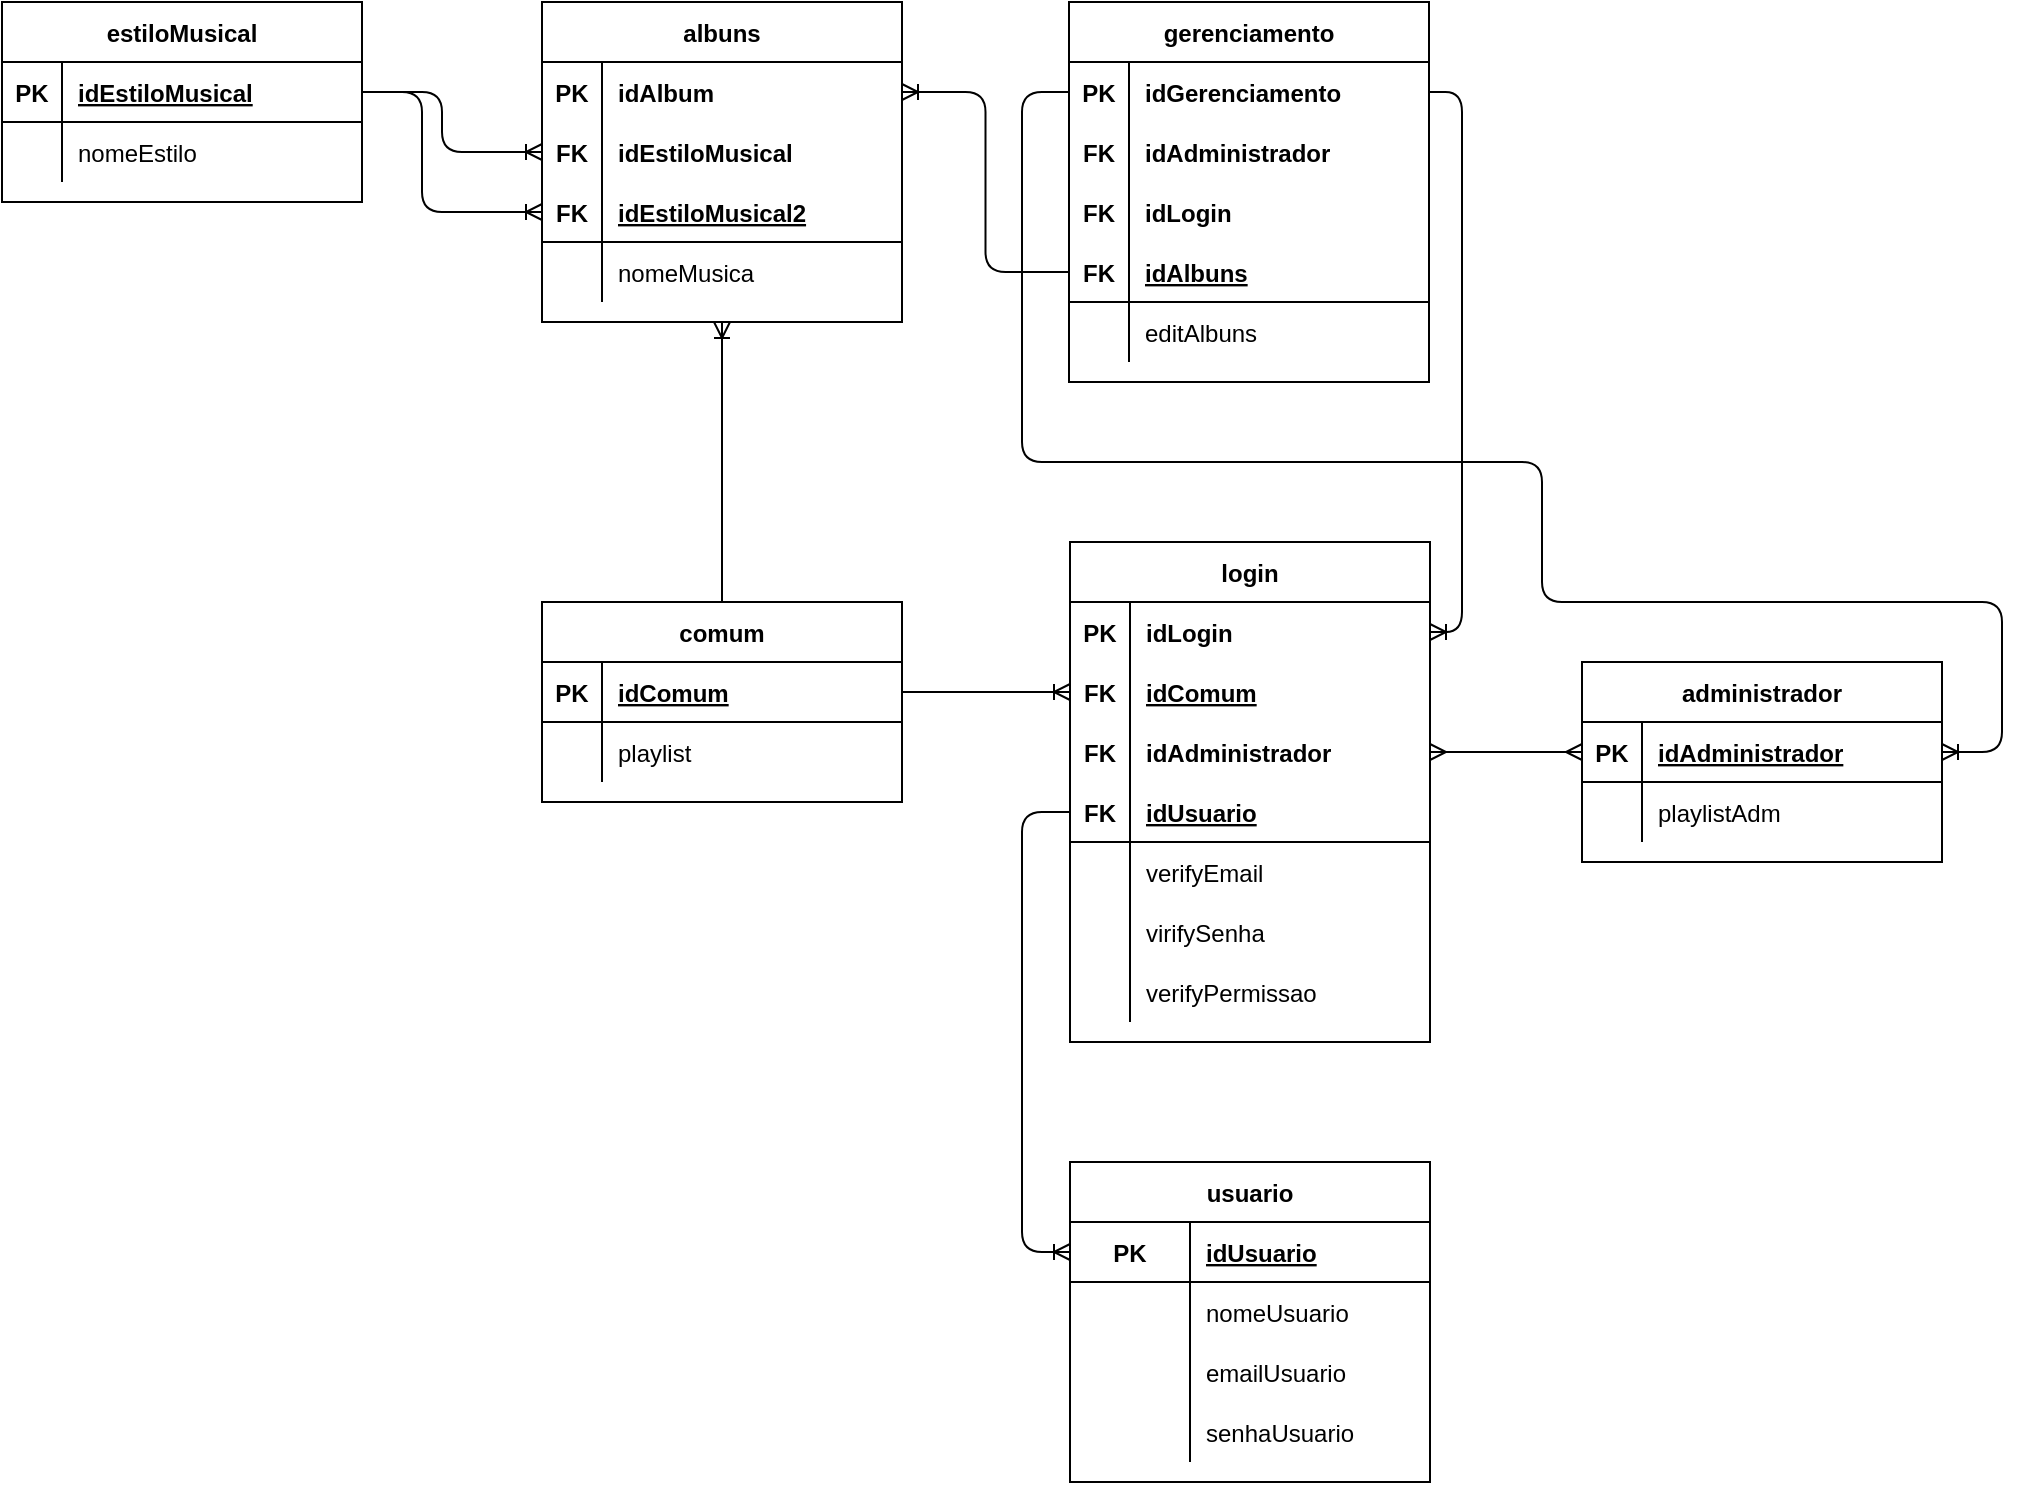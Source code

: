 <mxfile version="14.6.13" type="device"><diagram id="-58jsVWinayH52jXUw6v" name="logico"><mxGraphModel dx="1287" dy="853" grid="1" gridSize="10" guides="1" tooltips="1" connect="1" arrows="1" fold="1" page="1" pageScale="1" pageWidth="827" pageHeight="1169" math="0" shadow="0"><root><mxCell id="0"/><mxCell id="1" parent="0"/><mxCell id="94gzKKyK_7TEiyaY3Vgs-1" value="albuns" style="shape=table;startSize=30;container=1;collapsible=1;childLayout=tableLayout;fixedRows=1;rowLines=0;fontStyle=1;align=center;resizeLast=1;" parent="1" vertex="1"><mxGeometry x="-30" y="80" width="180" height="160" as="geometry"/></mxCell><mxCell id="94gzKKyK_7TEiyaY3Vgs-144" value="" style="shape=partialRectangle;collapsible=0;dropTarget=0;pointerEvents=0;fillColor=none;top=0;left=0;bottom=0;right=0;points=[[0,0.5],[1,0.5]];portConstraint=eastwest;" parent="94gzKKyK_7TEiyaY3Vgs-1" vertex="1"><mxGeometry y="30" width="180" height="30" as="geometry"/></mxCell><mxCell id="94gzKKyK_7TEiyaY3Vgs-145" value="PK" style="shape=partialRectangle;connectable=0;fillColor=none;top=0;left=0;bottom=0;right=0;fontStyle=1;overflow=hidden;" parent="94gzKKyK_7TEiyaY3Vgs-144" vertex="1"><mxGeometry width="30" height="30" as="geometry"/></mxCell><mxCell id="94gzKKyK_7TEiyaY3Vgs-146" value="idAlbum" style="shape=partialRectangle;connectable=0;fillColor=none;top=0;left=0;bottom=0;right=0;align=left;spacingLeft=6;fontStyle=1;overflow=hidden;" parent="94gzKKyK_7TEiyaY3Vgs-144" vertex="1"><mxGeometry x="30" width="150" height="30" as="geometry"/></mxCell><mxCell id="0Zl8v1A-p_BqlihR0T5M-3" value="" style="shape=partialRectangle;collapsible=0;dropTarget=0;pointerEvents=0;fillColor=none;top=0;left=0;bottom=0;right=0;points=[[0,0.5],[1,0.5]];portConstraint=eastwest;" vertex="1" parent="94gzKKyK_7TEiyaY3Vgs-1"><mxGeometry y="60" width="180" height="30" as="geometry"/></mxCell><mxCell id="0Zl8v1A-p_BqlihR0T5M-4" value="FK" style="shape=partialRectangle;connectable=0;fillColor=none;top=0;left=0;bottom=0;right=0;fontStyle=1;overflow=hidden;" vertex="1" parent="0Zl8v1A-p_BqlihR0T5M-3"><mxGeometry width="30" height="30" as="geometry"/></mxCell><mxCell id="0Zl8v1A-p_BqlihR0T5M-5" value="idEstiloMusical" style="shape=partialRectangle;connectable=0;fillColor=none;top=0;left=0;bottom=0;right=0;align=left;spacingLeft=6;fontStyle=1;overflow=hidden;" vertex="1" parent="0Zl8v1A-p_BqlihR0T5M-3"><mxGeometry x="30" width="150" height="30" as="geometry"/></mxCell><mxCell id="94gzKKyK_7TEiyaY3Vgs-2" value="" style="shape=partialRectangle;collapsible=0;dropTarget=0;pointerEvents=0;fillColor=none;top=0;left=0;bottom=1;right=0;points=[[0,0.5],[1,0.5]];portConstraint=eastwest;" parent="94gzKKyK_7TEiyaY3Vgs-1" vertex="1"><mxGeometry y="90" width="180" height="30" as="geometry"/></mxCell><mxCell id="94gzKKyK_7TEiyaY3Vgs-3" value="FK" style="shape=partialRectangle;connectable=0;fillColor=none;top=0;left=0;bottom=0;right=0;fontStyle=1;overflow=hidden;" parent="94gzKKyK_7TEiyaY3Vgs-2" vertex="1"><mxGeometry width="30" height="30" as="geometry"/></mxCell><mxCell id="94gzKKyK_7TEiyaY3Vgs-4" value="idEstiloMusical2" style="shape=partialRectangle;connectable=0;fillColor=none;top=0;left=0;bottom=0;right=0;align=left;spacingLeft=6;fontStyle=5;overflow=hidden;" parent="94gzKKyK_7TEiyaY3Vgs-2" vertex="1"><mxGeometry x="30" width="150" height="30" as="geometry"/></mxCell><mxCell id="94gzKKyK_7TEiyaY3Vgs-5" value="" style="shape=partialRectangle;collapsible=0;dropTarget=0;pointerEvents=0;fillColor=none;top=0;left=0;bottom=0;right=0;points=[[0,0.5],[1,0.5]];portConstraint=eastwest;" parent="94gzKKyK_7TEiyaY3Vgs-1" vertex="1"><mxGeometry y="120" width="180" height="30" as="geometry"/></mxCell><mxCell id="94gzKKyK_7TEiyaY3Vgs-6" value="" style="shape=partialRectangle;connectable=0;fillColor=none;top=0;left=0;bottom=0;right=0;editable=1;overflow=hidden;" parent="94gzKKyK_7TEiyaY3Vgs-5" vertex="1"><mxGeometry width="30" height="30" as="geometry"/></mxCell><mxCell id="94gzKKyK_7TEiyaY3Vgs-7" value="nomeMusica" style="shape=partialRectangle;connectable=0;fillColor=none;top=0;left=0;bottom=0;right=0;align=left;spacingLeft=6;overflow=hidden;" parent="94gzKKyK_7TEiyaY3Vgs-5" vertex="1"><mxGeometry x="30" width="150" height="30" as="geometry"/></mxCell><mxCell id="94gzKKyK_7TEiyaY3Vgs-14" value="estiloMusical" style="shape=table;startSize=30;container=1;collapsible=1;childLayout=tableLayout;fixedRows=1;rowLines=0;fontStyle=1;align=center;resizeLast=1;" parent="1" vertex="1"><mxGeometry x="-300" y="80" width="180" height="100" as="geometry"/></mxCell><mxCell id="94gzKKyK_7TEiyaY3Vgs-15" value="" style="shape=partialRectangle;collapsible=0;dropTarget=0;pointerEvents=0;fillColor=none;top=0;left=0;bottom=1;right=0;points=[[0,0.5],[1,0.5]];portConstraint=eastwest;" parent="94gzKKyK_7TEiyaY3Vgs-14" vertex="1"><mxGeometry y="30" width="180" height="30" as="geometry"/></mxCell><mxCell id="94gzKKyK_7TEiyaY3Vgs-16" value="PK" style="shape=partialRectangle;connectable=0;fillColor=none;top=0;left=0;bottom=0;right=0;fontStyle=1;overflow=hidden;" parent="94gzKKyK_7TEiyaY3Vgs-15" vertex="1"><mxGeometry width="30" height="30" as="geometry"/></mxCell><mxCell id="94gzKKyK_7TEiyaY3Vgs-17" value="idEstiloMusical" style="shape=partialRectangle;connectable=0;fillColor=none;top=0;left=0;bottom=0;right=0;align=left;spacingLeft=6;fontStyle=5;overflow=hidden;" parent="94gzKKyK_7TEiyaY3Vgs-15" vertex="1"><mxGeometry x="30" width="150" height="30" as="geometry"/></mxCell><mxCell id="94gzKKyK_7TEiyaY3Vgs-18" value="" style="shape=partialRectangle;collapsible=0;dropTarget=0;pointerEvents=0;fillColor=none;top=0;left=0;bottom=0;right=0;points=[[0,0.5],[1,0.5]];portConstraint=eastwest;" parent="94gzKKyK_7TEiyaY3Vgs-14" vertex="1"><mxGeometry y="60" width="180" height="30" as="geometry"/></mxCell><mxCell id="94gzKKyK_7TEiyaY3Vgs-19" value="" style="shape=partialRectangle;connectable=0;fillColor=none;top=0;left=0;bottom=0;right=0;editable=1;overflow=hidden;" parent="94gzKKyK_7TEiyaY3Vgs-18" vertex="1"><mxGeometry width="30" height="30" as="geometry"/></mxCell><mxCell id="94gzKKyK_7TEiyaY3Vgs-20" value="nomeEstilo" style="shape=partialRectangle;connectable=0;fillColor=none;top=0;left=0;bottom=0;right=0;align=left;spacingLeft=6;overflow=hidden;" parent="94gzKKyK_7TEiyaY3Vgs-18" vertex="1"><mxGeometry x="30" width="150" height="30" as="geometry"/></mxCell><mxCell id="94gzKKyK_7TEiyaY3Vgs-27" value="login" style="shape=table;startSize=30;container=1;collapsible=1;childLayout=tableLayout;fixedRows=1;rowLines=0;fontStyle=1;align=center;resizeLast=1;" parent="1" vertex="1"><mxGeometry x="234" y="350" width="180" height="250" as="geometry"/></mxCell><mxCell id="94gzKKyK_7TEiyaY3Vgs-102" value="" style="shape=partialRectangle;collapsible=0;dropTarget=0;pointerEvents=0;fillColor=none;top=0;left=0;bottom=0;right=0;points=[[0,0.5],[1,0.5]];portConstraint=eastwest;" parent="94gzKKyK_7TEiyaY3Vgs-27" vertex="1"><mxGeometry y="30" width="180" height="30" as="geometry"/></mxCell><mxCell id="94gzKKyK_7TEiyaY3Vgs-103" value="PK" style="shape=partialRectangle;connectable=0;fillColor=none;top=0;left=0;bottom=0;right=0;fontStyle=1;overflow=hidden;" parent="94gzKKyK_7TEiyaY3Vgs-102" vertex="1"><mxGeometry width="30" height="30" as="geometry"/></mxCell><mxCell id="94gzKKyK_7TEiyaY3Vgs-104" value="idLogin" style="shape=partialRectangle;connectable=0;fillColor=none;top=0;left=0;bottom=0;right=0;align=left;spacingLeft=6;fontStyle=1;overflow=hidden;" parent="94gzKKyK_7TEiyaY3Vgs-102" vertex="1"><mxGeometry x="30" width="150" height="30" as="geometry"/></mxCell><mxCell id="94gzKKyK_7TEiyaY3Vgs-41" value="" style="shape=partialRectangle;collapsible=0;dropTarget=0;pointerEvents=0;fillColor=none;top=0;left=0;bottom=0;right=0;points=[[0,0.5],[1,0.5]];portConstraint=eastwest;" parent="94gzKKyK_7TEiyaY3Vgs-27" vertex="1"><mxGeometry y="60" width="180" height="30" as="geometry"/></mxCell><mxCell id="94gzKKyK_7TEiyaY3Vgs-42" value="FK" style="shape=partialRectangle;connectable=0;fillColor=none;top=0;left=0;bottom=0;right=0;fontStyle=1;overflow=hidden;" parent="94gzKKyK_7TEiyaY3Vgs-41" vertex="1"><mxGeometry width="30" height="30" as="geometry"/></mxCell><mxCell id="94gzKKyK_7TEiyaY3Vgs-43" value="idComum" style="shape=partialRectangle;connectable=0;fillColor=none;top=0;left=0;bottom=0;right=0;align=left;spacingLeft=6;fontStyle=5;overflow=hidden;" parent="94gzKKyK_7TEiyaY3Vgs-41" vertex="1"><mxGeometry x="30" width="150" height="30" as="geometry"/></mxCell><mxCell id="94gzKKyK_7TEiyaY3Vgs-79" value="" style="shape=partialRectangle;collapsible=0;dropTarget=0;pointerEvents=0;fillColor=none;top=0;left=0;bottom=0;right=0;points=[[0,0.5],[1,0.5]];portConstraint=eastwest;" parent="94gzKKyK_7TEiyaY3Vgs-27" vertex="1"><mxGeometry y="90" width="180" height="30" as="geometry"/></mxCell><mxCell id="94gzKKyK_7TEiyaY3Vgs-80" value="FK" style="shape=partialRectangle;connectable=0;fillColor=none;top=0;left=0;bottom=0;right=0;fontStyle=1;overflow=hidden;" parent="94gzKKyK_7TEiyaY3Vgs-79" vertex="1"><mxGeometry width="30" height="30" as="geometry"/></mxCell><mxCell id="94gzKKyK_7TEiyaY3Vgs-81" value="idAdministrador" style="shape=partialRectangle;connectable=0;fillColor=none;top=0;left=0;bottom=0;right=0;align=left;spacingLeft=6;fontStyle=1;overflow=hidden;" parent="94gzKKyK_7TEiyaY3Vgs-79" vertex="1"><mxGeometry x="30" width="150" height="30" as="geometry"/></mxCell><mxCell id="94gzKKyK_7TEiyaY3Vgs-28" value="" style="shape=partialRectangle;collapsible=0;dropTarget=0;pointerEvents=0;fillColor=none;top=0;left=0;bottom=1;right=0;points=[[0,0.5],[1,0.5]];portConstraint=eastwest;" parent="94gzKKyK_7TEiyaY3Vgs-27" vertex="1"><mxGeometry y="120" width="180" height="30" as="geometry"/></mxCell><mxCell id="94gzKKyK_7TEiyaY3Vgs-29" value="FK" style="shape=partialRectangle;connectable=0;fillColor=none;top=0;left=0;bottom=0;right=0;fontStyle=1;overflow=hidden;" parent="94gzKKyK_7TEiyaY3Vgs-28" vertex="1"><mxGeometry width="30" height="30" as="geometry"/></mxCell><mxCell id="94gzKKyK_7TEiyaY3Vgs-30" value="idUsuario" style="shape=partialRectangle;connectable=0;fillColor=none;top=0;left=0;bottom=0;right=0;align=left;spacingLeft=6;fontStyle=5;overflow=hidden;" parent="94gzKKyK_7TEiyaY3Vgs-28" vertex="1"><mxGeometry x="30" width="150" height="30" as="geometry"/></mxCell><mxCell id="94gzKKyK_7TEiyaY3Vgs-31" value="" style="shape=partialRectangle;collapsible=0;dropTarget=0;pointerEvents=0;fillColor=none;top=0;left=0;bottom=0;right=0;points=[[0,0.5],[1,0.5]];portConstraint=eastwest;" parent="94gzKKyK_7TEiyaY3Vgs-27" vertex="1"><mxGeometry y="150" width="180" height="30" as="geometry"/></mxCell><mxCell id="94gzKKyK_7TEiyaY3Vgs-32" value="" style="shape=partialRectangle;connectable=0;fillColor=none;top=0;left=0;bottom=0;right=0;editable=1;overflow=hidden;" parent="94gzKKyK_7TEiyaY3Vgs-31" vertex="1"><mxGeometry width="30" height="30" as="geometry"/></mxCell><mxCell id="94gzKKyK_7TEiyaY3Vgs-33" value="verifyEmail" style="shape=partialRectangle;connectable=0;fillColor=none;top=0;left=0;bottom=0;right=0;align=left;spacingLeft=6;overflow=hidden;" parent="94gzKKyK_7TEiyaY3Vgs-31" vertex="1"><mxGeometry x="30" width="150" height="30" as="geometry"/></mxCell><mxCell id="94gzKKyK_7TEiyaY3Vgs-34" value="" style="shape=partialRectangle;collapsible=0;dropTarget=0;pointerEvents=0;fillColor=none;top=0;left=0;bottom=0;right=0;points=[[0,0.5],[1,0.5]];portConstraint=eastwest;" parent="94gzKKyK_7TEiyaY3Vgs-27" vertex="1"><mxGeometry y="180" width="180" height="30" as="geometry"/></mxCell><mxCell id="94gzKKyK_7TEiyaY3Vgs-35" value="" style="shape=partialRectangle;connectable=0;fillColor=none;top=0;left=0;bottom=0;right=0;editable=1;overflow=hidden;" parent="94gzKKyK_7TEiyaY3Vgs-34" vertex="1"><mxGeometry width="30" height="30" as="geometry"/></mxCell><mxCell id="94gzKKyK_7TEiyaY3Vgs-36" value="virifySenha" style="shape=partialRectangle;connectable=0;fillColor=none;top=0;left=0;bottom=0;right=0;align=left;spacingLeft=6;overflow=hidden;" parent="94gzKKyK_7TEiyaY3Vgs-34" vertex="1"><mxGeometry x="30" width="150" height="30" as="geometry"/></mxCell><mxCell id="94gzKKyK_7TEiyaY3Vgs-37" value="" style="shape=partialRectangle;collapsible=0;dropTarget=0;pointerEvents=0;fillColor=none;top=0;left=0;bottom=0;right=0;points=[[0,0.5],[1,0.5]];portConstraint=eastwest;" parent="94gzKKyK_7TEiyaY3Vgs-27" vertex="1"><mxGeometry y="210" width="180" height="30" as="geometry"/></mxCell><mxCell id="94gzKKyK_7TEiyaY3Vgs-38" value="" style="shape=partialRectangle;connectable=0;fillColor=none;top=0;left=0;bottom=0;right=0;editable=1;overflow=hidden;" parent="94gzKKyK_7TEiyaY3Vgs-37" vertex="1"><mxGeometry width="30" height="30" as="geometry"/></mxCell><mxCell id="94gzKKyK_7TEiyaY3Vgs-39" value="verifyPermissao" style="shape=partialRectangle;connectable=0;fillColor=none;top=0;left=0;bottom=0;right=0;align=left;spacingLeft=6;overflow=hidden;" parent="94gzKKyK_7TEiyaY3Vgs-37" vertex="1"><mxGeometry x="30" width="150" height="30" as="geometry"/></mxCell><mxCell id="94gzKKyK_7TEiyaY3Vgs-40" value="usuario" style="shape=table;startSize=30;container=1;collapsible=1;childLayout=tableLayout;fixedRows=1;rowLines=0;fontStyle=1;align=center;resizeLast=1;" parent="1" vertex="1"><mxGeometry x="234" y="660" width="180" height="160" as="geometry"/></mxCell><mxCell id="94gzKKyK_7TEiyaY3Vgs-44" value="" style="shape=partialRectangle;collapsible=0;dropTarget=0;pointerEvents=0;fillColor=none;top=0;left=0;bottom=1;right=0;points=[[0,0.5],[1,0.5]];portConstraint=eastwest;" parent="94gzKKyK_7TEiyaY3Vgs-40" vertex="1"><mxGeometry y="30" width="180" height="30" as="geometry"/></mxCell><mxCell id="94gzKKyK_7TEiyaY3Vgs-45" value="PK" style="shape=partialRectangle;connectable=0;fillColor=none;top=0;left=0;bottom=0;right=0;fontStyle=1;overflow=hidden;" parent="94gzKKyK_7TEiyaY3Vgs-44" vertex="1"><mxGeometry width="60" height="30" as="geometry"/></mxCell><mxCell id="94gzKKyK_7TEiyaY3Vgs-46" value="idUsuario" style="shape=partialRectangle;connectable=0;fillColor=none;top=0;left=0;bottom=0;right=0;align=left;spacingLeft=6;fontStyle=5;overflow=hidden;" parent="94gzKKyK_7TEiyaY3Vgs-44" vertex="1"><mxGeometry x="60" width="120" height="30" as="geometry"/></mxCell><mxCell id="94gzKKyK_7TEiyaY3Vgs-47" value="" style="shape=partialRectangle;collapsible=0;dropTarget=0;pointerEvents=0;fillColor=none;top=0;left=0;bottom=0;right=0;points=[[0,0.5],[1,0.5]];portConstraint=eastwest;" parent="94gzKKyK_7TEiyaY3Vgs-40" vertex="1"><mxGeometry y="60" width="180" height="30" as="geometry"/></mxCell><mxCell id="94gzKKyK_7TEiyaY3Vgs-48" value="" style="shape=partialRectangle;connectable=0;fillColor=none;top=0;left=0;bottom=0;right=0;editable=1;overflow=hidden;" parent="94gzKKyK_7TEiyaY3Vgs-47" vertex="1"><mxGeometry width="60" height="30" as="geometry"/></mxCell><mxCell id="94gzKKyK_7TEiyaY3Vgs-49" value="nomeUsuario" style="shape=partialRectangle;connectable=0;fillColor=none;top=0;left=0;bottom=0;right=0;align=left;spacingLeft=6;overflow=hidden;" parent="94gzKKyK_7TEiyaY3Vgs-47" vertex="1"><mxGeometry x="60" width="120" height="30" as="geometry"/></mxCell><mxCell id="94gzKKyK_7TEiyaY3Vgs-50" value="" style="shape=partialRectangle;collapsible=0;dropTarget=0;pointerEvents=0;fillColor=none;top=0;left=0;bottom=0;right=0;points=[[0,0.5],[1,0.5]];portConstraint=eastwest;" parent="94gzKKyK_7TEiyaY3Vgs-40" vertex="1"><mxGeometry y="90" width="180" height="30" as="geometry"/></mxCell><mxCell id="94gzKKyK_7TEiyaY3Vgs-51" value="" style="shape=partialRectangle;connectable=0;fillColor=none;top=0;left=0;bottom=0;right=0;editable=1;overflow=hidden;" parent="94gzKKyK_7TEiyaY3Vgs-50" vertex="1"><mxGeometry width="60" height="30" as="geometry"/></mxCell><mxCell id="94gzKKyK_7TEiyaY3Vgs-52" value="emailUsuario" style="shape=partialRectangle;connectable=0;fillColor=none;top=0;left=0;bottom=0;right=0;align=left;spacingLeft=6;overflow=hidden;" parent="94gzKKyK_7TEiyaY3Vgs-50" vertex="1"><mxGeometry x="60" width="120" height="30" as="geometry"/></mxCell><mxCell id="94gzKKyK_7TEiyaY3Vgs-86" value="" style="shape=partialRectangle;collapsible=0;dropTarget=0;pointerEvents=0;fillColor=none;top=0;left=0;bottom=0;right=0;points=[[0,0.5],[1,0.5]];portConstraint=eastwest;" parent="94gzKKyK_7TEiyaY3Vgs-40" vertex="1"><mxGeometry y="120" width="180" height="30" as="geometry"/></mxCell><mxCell id="94gzKKyK_7TEiyaY3Vgs-87" value="" style="shape=partialRectangle;connectable=0;fillColor=none;top=0;left=0;bottom=0;right=0;editable=1;overflow=hidden;" parent="94gzKKyK_7TEiyaY3Vgs-86" vertex="1"><mxGeometry width="60" height="30" as="geometry"/></mxCell><mxCell id="94gzKKyK_7TEiyaY3Vgs-88" value="senhaUsuario" style="shape=partialRectangle;connectable=0;fillColor=none;top=0;left=0;bottom=0;right=0;align=left;spacingLeft=6;overflow=hidden;" parent="94gzKKyK_7TEiyaY3Vgs-86" vertex="1"><mxGeometry x="60" width="120" height="30" as="geometry"/></mxCell><mxCell id="94gzKKyK_7TEiyaY3Vgs-53" value="administrador" style="shape=table;startSize=30;container=1;collapsible=1;childLayout=tableLayout;fixedRows=1;rowLines=0;fontStyle=1;align=center;resizeLast=1;" parent="1" vertex="1"><mxGeometry x="490" y="410" width="180" height="100" as="geometry"/></mxCell><mxCell id="94gzKKyK_7TEiyaY3Vgs-54" value="" style="shape=partialRectangle;collapsible=0;dropTarget=0;pointerEvents=0;fillColor=none;top=0;left=0;bottom=1;right=0;points=[[0,0.5],[1,0.5]];portConstraint=eastwest;" parent="94gzKKyK_7TEiyaY3Vgs-53" vertex="1"><mxGeometry y="30" width="180" height="30" as="geometry"/></mxCell><mxCell id="94gzKKyK_7TEiyaY3Vgs-55" value="PK" style="shape=partialRectangle;connectable=0;fillColor=none;top=0;left=0;bottom=0;right=0;fontStyle=1;overflow=hidden;" parent="94gzKKyK_7TEiyaY3Vgs-54" vertex="1"><mxGeometry width="30" height="30" as="geometry"/></mxCell><mxCell id="94gzKKyK_7TEiyaY3Vgs-56" value="idAdministrador" style="shape=partialRectangle;connectable=0;fillColor=none;top=0;left=0;bottom=0;right=0;align=left;spacingLeft=6;fontStyle=5;overflow=hidden;" parent="94gzKKyK_7TEiyaY3Vgs-54" vertex="1"><mxGeometry x="30" width="150" height="30" as="geometry"/></mxCell><mxCell id="94gzKKyK_7TEiyaY3Vgs-63" value="" style="shape=partialRectangle;collapsible=0;dropTarget=0;pointerEvents=0;fillColor=none;top=0;left=0;bottom=0;right=0;points=[[0,0.5],[1,0.5]];portConstraint=eastwest;" parent="94gzKKyK_7TEiyaY3Vgs-53" vertex="1"><mxGeometry y="60" width="180" height="30" as="geometry"/></mxCell><mxCell id="94gzKKyK_7TEiyaY3Vgs-64" value="" style="shape=partialRectangle;connectable=0;fillColor=none;top=0;left=0;bottom=0;right=0;editable=1;overflow=hidden;" parent="94gzKKyK_7TEiyaY3Vgs-63" vertex="1"><mxGeometry width="30" height="30" as="geometry"/></mxCell><mxCell id="94gzKKyK_7TEiyaY3Vgs-65" value="playlistAdm" style="shape=partialRectangle;connectable=0;fillColor=none;top=0;left=0;bottom=0;right=0;align=left;spacingLeft=6;overflow=hidden;" parent="94gzKKyK_7TEiyaY3Vgs-63" vertex="1"><mxGeometry x="30" width="150" height="30" as="geometry"/></mxCell><mxCell id="94gzKKyK_7TEiyaY3Vgs-66" value="comum" style="shape=table;startSize=30;container=1;collapsible=1;childLayout=tableLayout;fixedRows=1;rowLines=0;fontStyle=1;align=center;resizeLast=1;" parent="1" vertex="1"><mxGeometry x="-30" y="380" width="180" height="100" as="geometry"/></mxCell><mxCell id="94gzKKyK_7TEiyaY3Vgs-67" value="" style="shape=partialRectangle;collapsible=0;dropTarget=0;pointerEvents=0;fillColor=none;top=0;left=0;bottom=1;right=0;points=[[0,0.5],[1,0.5]];portConstraint=eastwest;" parent="94gzKKyK_7TEiyaY3Vgs-66" vertex="1"><mxGeometry y="30" width="180" height="30" as="geometry"/></mxCell><mxCell id="94gzKKyK_7TEiyaY3Vgs-68" value="PK" style="shape=partialRectangle;connectable=0;fillColor=none;top=0;left=0;bottom=0;right=0;fontStyle=1;overflow=hidden;" parent="94gzKKyK_7TEiyaY3Vgs-67" vertex="1"><mxGeometry width="30" height="30" as="geometry"/></mxCell><mxCell id="94gzKKyK_7TEiyaY3Vgs-69" value="idComum" style="shape=partialRectangle;connectable=0;fillColor=none;top=0;left=0;bottom=0;right=0;align=left;spacingLeft=6;fontStyle=5;overflow=hidden;" parent="94gzKKyK_7TEiyaY3Vgs-67" vertex="1"><mxGeometry x="30" width="150" height="30" as="geometry"/></mxCell><mxCell id="94gzKKyK_7TEiyaY3Vgs-76" value="" style="shape=partialRectangle;collapsible=0;dropTarget=0;pointerEvents=0;fillColor=none;top=0;left=0;bottom=0;right=0;points=[[0,0.5],[1,0.5]];portConstraint=eastwest;" parent="94gzKKyK_7TEiyaY3Vgs-66" vertex="1"><mxGeometry y="60" width="180" height="30" as="geometry"/></mxCell><mxCell id="94gzKKyK_7TEiyaY3Vgs-77" value="" style="shape=partialRectangle;connectable=0;fillColor=none;top=0;left=0;bottom=0;right=0;editable=1;overflow=hidden;" parent="94gzKKyK_7TEiyaY3Vgs-76" vertex="1"><mxGeometry width="30" height="30" as="geometry"/></mxCell><mxCell id="94gzKKyK_7TEiyaY3Vgs-78" value="playlist" style="shape=partialRectangle;connectable=0;fillColor=none;top=0;left=0;bottom=0;right=0;align=left;spacingLeft=6;overflow=hidden;" parent="94gzKKyK_7TEiyaY3Vgs-76" vertex="1"><mxGeometry x="30" width="150" height="30" as="geometry"/></mxCell><mxCell id="94gzKKyK_7TEiyaY3Vgs-105" value="gerenciamento" style="shape=table;startSize=30;container=1;collapsible=1;childLayout=tableLayout;fixedRows=1;rowLines=0;fontStyle=1;align=center;resizeLast=1;" parent="1" vertex="1"><mxGeometry x="233.5" y="80" width="180" height="190" as="geometry"/></mxCell><mxCell id="94gzKKyK_7TEiyaY3Vgs-123" value="" style="shape=partialRectangle;collapsible=0;dropTarget=0;pointerEvents=0;fillColor=none;top=0;left=0;bottom=0;right=0;points=[[0,0.5],[1,0.5]];portConstraint=eastwest;" parent="94gzKKyK_7TEiyaY3Vgs-105" vertex="1"><mxGeometry y="30" width="180" height="30" as="geometry"/></mxCell><mxCell id="94gzKKyK_7TEiyaY3Vgs-124" value="PK" style="shape=partialRectangle;connectable=0;fillColor=none;top=0;left=0;bottom=0;right=0;fontStyle=1;overflow=hidden;" parent="94gzKKyK_7TEiyaY3Vgs-123" vertex="1"><mxGeometry width="30" height="30" as="geometry"/></mxCell><mxCell id="94gzKKyK_7TEiyaY3Vgs-125" value="idGerenciamento" style="shape=partialRectangle;connectable=0;fillColor=none;top=0;left=0;bottom=0;right=0;align=left;spacingLeft=6;fontStyle=1;overflow=hidden;" parent="94gzKKyK_7TEiyaY3Vgs-123" vertex="1"><mxGeometry x="30" width="150" height="30" as="geometry"/></mxCell><mxCell id="94gzKKyK_7TEiyaY3Vgs-152" value="" style="shape=partialRectangle;collapsible=0;dropTarget=0;pointerEvents=0;fillColor=none;top=0;left=0;bottom=0;right=0;points=[[0,0.5],[1,0.5]];portConstraint=eastwest;" parent="94gzKKyK_7TEiyaY3Vgs-105" vertex="1"><mxGeometry y="60" width="180" height="30" as="geometry"/></mxCell><mxCell id="94gzKKyK_7TEiyaY3Vgs-153" value="FK" style="shape=partialRectangle;connectable=0;fillColor=none;top=0;left=0;bottom=0;right=0;fontStyle=1;overflow=hidden;" parent="94gzKKyK_7TEiyaY3Vgs-152" vertex="1"><mxGeometry width="30" height="30" as="geometry"/></mxCell><mxCell id="94gzKKyK_7TEiyaY3Vgs-154" value="idAdministrador" style="shape=partialRectangle;connectable=0;fillColor=none;top=0;left=0;bottom=0;right=0;align=left;spacingLeft=6;fontStyle=1;overflow=hidden;" parent="94gzKKyK_7TEiyaY3Vgs-152" vertex="1"><mxGeometry x="30" width="150" height="30" as="geometry"/></mxCell><mxCell id="94gzKKyK_7TEiyaY3Vgs-135" value="" style="shape=partialRectangle;collapsible=0;dropTarget=0;pointerEvents=0;fillColor=none;top=0;left=0;bottom=0;right=0;points=[[0,0.5],[1,0.5]];portConstraint=eastwest;" parent="94gzKKyK_7TEiyaY3Vgs-105" vertex="1"><mxGeometry y="90" width="180" height="30" as="geometry"/></mxCell><mxCell id="94gzKKyK_7TEiyaY3Vgs-136" value="FK" style="shape=partialRectangle;connectable=0;fillColor=none;top=0;left=0;bottom=0;right=0;fontStyle=1;overflow=hidden;" parent="94gzKKyK_7TEiyaY3Vgs-135" vertex="1"><mxGeometry width="30" height="30" as="geometry"/></mxCell><mxCell id="94gzKKyK_7TEiyaY3Vgs-137" value="idLogin" style="shape=partialRectangle;connectable=0;fillColor=none;top=0;left=0;bottom=0;right=0;align=left;spacingLeft=6;fontStyle=1;overflow=hidden;" parent="94gzKKyK_7TEiyaY3Vgs-135" vertex="1"><mxGeometry x="30" width="150" height="30" as="geometry"/></mxCell><mxCell id="94gzKKyK_7TEiyaY3Vgs-106" value="" style="shape=partialRectangle;collapsible=0;dropTarget=0;pointerEvents=0;fillColor=none;top=0;left=0;bottom=1;right=0;points=[[0,0.5],[1,0.5]];portConstraint=eastwest;" parent="94gzKKyK_7TEiyaY3Vgs-105" vertex="1"><mxGeometry y="120" width="180" height="30" as="geometry"/></mxCell><mxCell id="94gzKKyK_7TEiyaY3Vgs-107" value="FK" style="shape=partialRectangle;connectable=0;fillColor=none;top=0;left=0;bottom=0;right=0;fontStyle=1;overflow=hidden;" parent="94gzKKyK_7TEiyaY3Vgs-106" vertex="1"><mxGeometry width="30" height="30" as="geometry"/></mxCell><mxCell id="94gzKKyK_7TEiyaY3Vgs-108" value="idAlbuns" style="shape=partialRectangle;connectable=0;fillColor=none;top=0;left=0;bottom=0;right=0;align=left;spacingLeft=6;fontStyle=5;overflow=hidden;" parent="94gzKKyK_7TEiyaY3Vgs-106" vertex="1"><mxGeometry x="30" width="150" height="30" as="geometry"/></mxCell><mxCell id="94gzKKyK_7TEiyaY3Vgs-109" value="" style="shape=partialRectangle;collapsible=0;dropTarget=0;pointerEvents=0;fillColor=none;top=0;left=0;bottom=0;right=0;points=[[0,0.5],[1,0.5]];portConstraint=eastwest;" parent="94gzKKyK_7TEiyaY3Vgs-105" vertex="1"><mxGeometry y="150" width="180" height="30" as="geometry"/></mxCell><mxCell id="94gzKKyK_7TEiyaY3Vgs-110" value="" style="shape=partialRectangle;connectable=0;fillColor=none;top=0;left=0;bottom=0;right=0;editable=1;overflow=hidden;" parent="94gzKKyK_7TEiyaY3Vgs-109" vertex="1"><mxGeometry width="30" height="30" as="geometry"/></mxCell><mxCell id="94gzKKyK_7TEiyaY3Vgs-111" value="editAlbuns" style="shape=partialRectangle;connectable=0;fillColor=none;top=0;left=0;bottom=0;right=0;align=left;spacingLeft=6;overflow=hidden;" parent="94gzKKyK_7TEiyaY3Vgs-109" vertex="1"><mxGeometry x="30" width="150" height="30" as="geometry"/></mxCell><mxCell id="94gzKKyK_7TEiyaY3Vgs-126" value="" style="edgeStyle=entityRelationEdgeStyle;fontSize=12;html=1;endArrow=ERoneToMany;exitX=1;exitY=0.5;exitDx=0;exitDy=0;entryX=0;entryY=0.5;entryDx=0;entryDy=0;" parent="1" source="94gzKKyK_7TEiyaY3Vgs-67" target="94gzKKyK_7TEiyaY3Vgs-41" edge="1"><mxGeometry width="100" height="100" relative="1" as="geometry"><mxPoint x="40" y="560" as="sourcePoint"/><mxPoint x="140" y="460" as="targetPoint"/></mxGeometry></mxCell><mxCell id="94gzKKyK_7TEiyaY3Vgs-129" value="" style="edgeStyle=orthogonalEdgeStyle;fontSize=12;html=1;endArrow=ERoneToMany;entryX=1;entryY=0.5;entryDx=0;entryDy=0;exitX=1;exitY=0.5;exitDx=0;exitDy=0;" parent="1" source="94gzKKyK_7TEiyaY3Vgs-123" target="94gzKKyK_7TEiyaY3Vgs-102" edge="1"><mxGeometry width="100" height="100" relative="1" as="geometry"><mxPoint x="440" y="370" as="sourcePoint"/><mxPoint x="540" y="270" as="targetPoint"/><Array as="points"><mxPoint x="430" y="125"/><mxPoint x="430" y="395"/></Array></mxGeometry></mxCell><mxCell id="94gzKKyK_7TEiyaY3Vgs-139" value="" style="edgeStyle=orthogonalEdgeStyle;fontSize=12;html=1;endArrow=ERoneToMany;entryX=1;entryY=0.5;entryDx=0;entryDy=0;exitX=0;exitY=0.5;exitDx=0;exitDy=0;" parent="1" source="94gzKKyK_7TEiyaY3Vgs-106" target="94gzKKyK_7TEiyaY3Vgs-144" edge="1"><mxGeometry width="100" height="100" relative="1" as="geometry"><mxPoint x="120" y="430" as="sourcePoint"/><mxPoint x="220" y="330" as="targetPoint"/></mxGeometry></mxCell><mxCell id="94gzKKyK_7TEiyaY3Vgs-128" value="" style="edgeStyle=orthogonalEdgeStyle;fontSize=12;html=1;endArrow=ERoneToMany;entryX=0;entryY=0.5;entryDx=0;entryDy=0;exitX=0;exitY=0.5;exitDx=0;exitDy=0;" parent="1" source="94gzKKyK_7TEiyaY3Vgs-28" target="94gzKKyK_7TEiyaY3Vgs-44" edge="1"><mxGeometry width="100" height="100" relative="1" as="geometry"><mxPoint x="270" y="590" as="sourcePoint"/><mxPoint x="230" y="570" as="targetPoint"/><Array as="points"><mxPoint x="210" y="485"/><mxPoint x="210" y="705"/></Array></mxGeometry></mxCell><mxCell id="94gzKKyK_7TEiyaY3Vgs-142" value="" style="edgeStyle=orthogonalEdgeStyle;fontSize=12;html=1;endArrow=ERoneToMany;exitX=0.5;exitY=0;exitDx=0;exitDy=0;entryX=0.5;entryY=1;entryDx=0;entryDy=0;" parent="1" source="94gzKKyK_7TEiyaY3Vgs-66" target="94gzKKyK_7TEiyaY3Vgs-1" edge="1"><mxGeometry width="100" height="100" relative="1" as="geometry"><mxPoint x="100" y="530" as="sourcePoint"/><mxPoint x="200" y="430" as="targetPoint"/></mxGeometry></mxCell><mxCell id="94gzKKyK_7TEiyaY3Vgs-147" value="" style="edgeStyle=orthogonalEdgeStyle;fontSize=12;html=1;endArrow=ERoneToMany;entryX=0;entryY=0.5;entryDx=0;entryDy=0;exitX=1;exitY=0.5;exitDx=0;exitDy=0;" parent="1" source="94gzKKyK_7TEiyaY3Vgs-15" target="94gzKKyK_7TEiyaY3Vgs-2" edge="1"><mxGeometry width="100" height="100" relative="1" as="geometry"><mxPoint x="120" y="510" as="sourcePoint"/><mxPoint x="220" y="410" as="targetPoint"/><Array as="points"><mxPoint x="-90" y="125"/><mxPoint x="-90" y="185"/></Array></mxGeometry></mxCell><mxCell id="94gzKKyK_7TEiyaY3Vgs-151" value="" style="edgeStyle=orthogonalEdgeStyle;fontSize=12;html=1;endArrow=ERoneToMany;entryX=1;entryY=0.5;entryDx=0;entryDy=0;" parent="1" edge="1"><mxGeometry width="100" height="100" relative="1" as="geometry"><mxPoint x="234" y="125" as="sourcePoint"/><mxPoint x="670" y="455" as="targetPoint"/><Array as="points"><mxPoint x="210" y="125"/><mxPoint x="210" y="310"/><mxPoint x="470" y="310"/><mxPoint x="470" y="380"/><mxPoint x="700" y="380"/><mxPoint x="700" y="455"/></Array></mxGeometry></mxCell><mxCell id="0Zl8v1A-p_BqlihR0T5M-2" value="" style="edgeStyle=entityRelationEdgeStyle;fontSize=12;html=1;endArrow=ERmany;startArrow=ERmany;entryX=0;entryY=0.5;entryDx=0;entryDy=0;exitX=1;exitY=0.5;exitDx=0;exitDy=0;" edge="1" parent="1" source="94gzKKyK_7TEiyaY3Vgs-79" target="94gzKKyK_7TEiyaY3Vgs-54"><mxGeometry width="100" height="100" relative="1" as="geometry"><mxPoint x="400" y="530" as="sourcePoint"/><mxPoint x="500" y="430" as="targetPoint"/></mxGeometry></mxCell><mxCell id="0Zl8v1A-p_BqlihR0T5M-10" value="" style="edgeStyle=orthogonalEdgeStyle;fontSize=12;html=1;endArrow=ERoneToMany;entryX=0;entryY=0.5;entryDx=0;entryDy=0;exitX=1;exitY=0.5;exitDx=0;exitDy=0;" edge="1" parent="1" target="0Zl8v1A-p_BqlihR0T5M-3"><mxGeometry width="100" height="100" relative="1" as="geometry"><mxPoint x="-120" y="125" as="sourcePoint"/><mxPoint x="-20" y="195" as="targetPoint"/><Array as="points"><mxPoint x="-80" y="125"/><mxPoint x="-80" y="155"/></Array></mxGeometry></mxCell></root></mxGraphModel></diagram></mxfile>